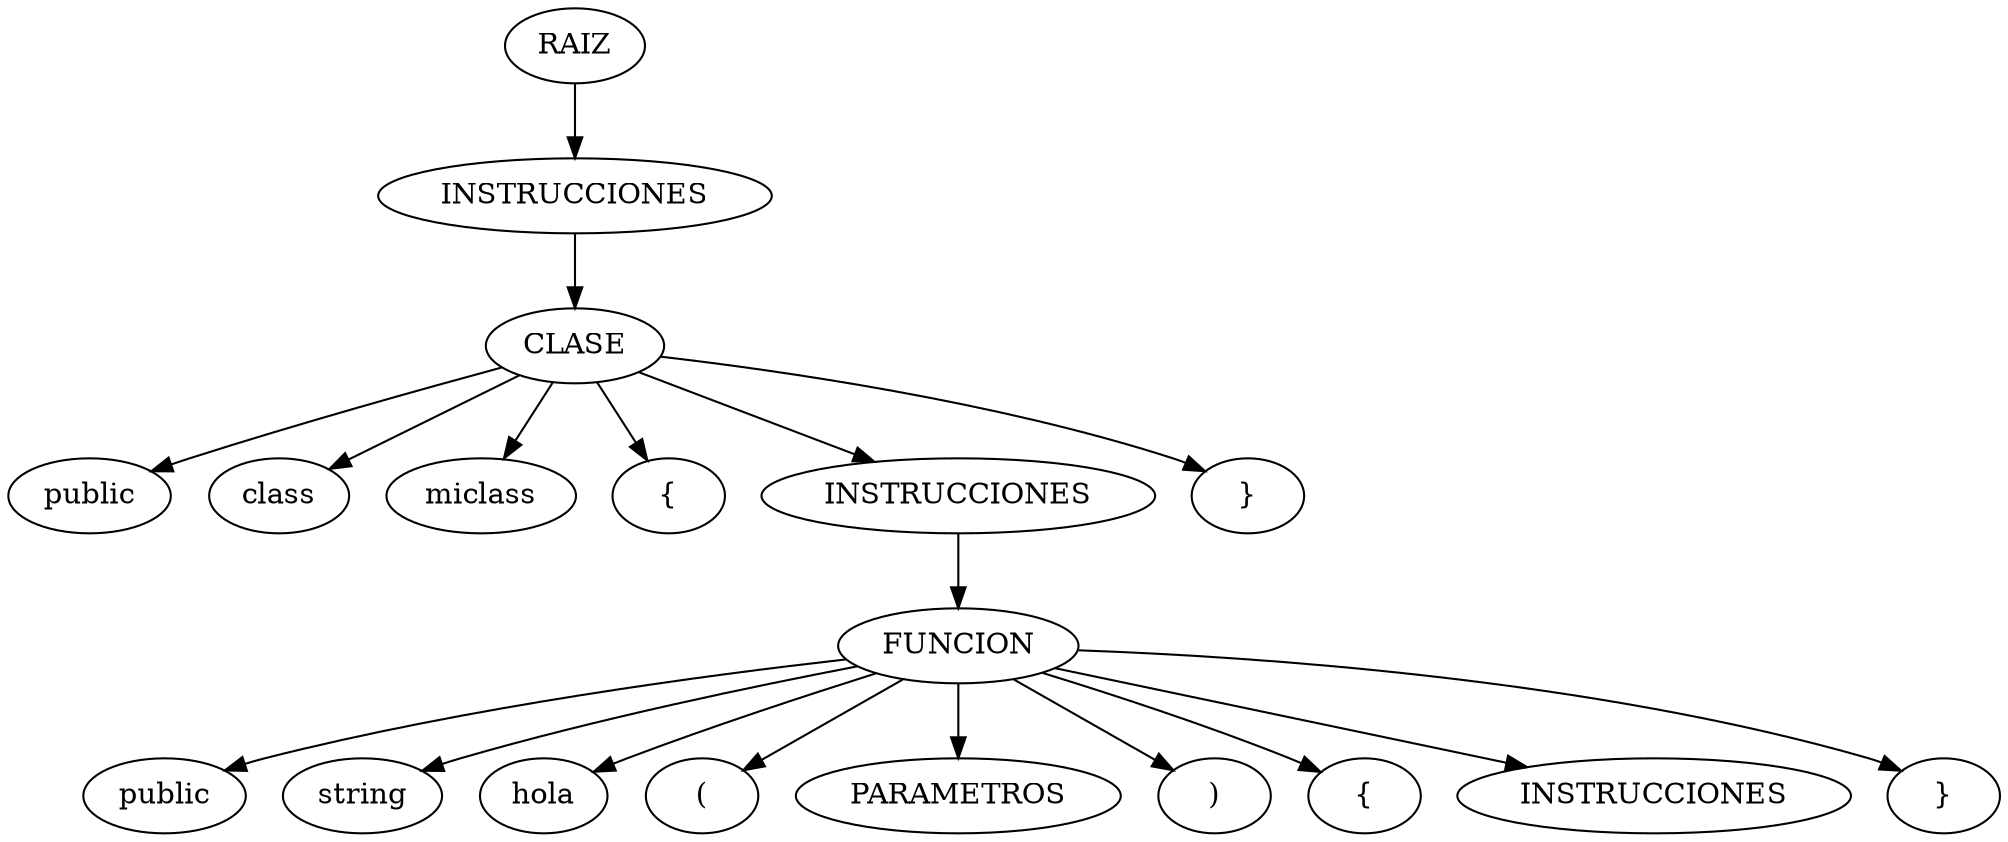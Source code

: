digraph {
n0[label="RAIZ"];
n1[label="INSTRUCCIONES"];
n0->n1;
n2[label="CLASE"];
n1->n2;
n3[label="public"];
n2->n3;
n4[label="class"];
n2->n4;
n5[label="miclass"];
n2->n5;
n6[label="{"];
n2->n6;
n7[label="INSTRUCCIONES"];
n2->n7;
n8[label="FUNCION"];
n7->n8;
n9[label="public"];
n8->n9;
n10[label="string"];
n8->n10;
n11[label="hola"];
n8->n11;
n12[label="("];
n8->n12;
n13[label="PARAMETROS"];
n8->n13;
n14[label=")"];
n8->n14;
n15[label="{"];
n8->n15;
n16[label="INSTRUCCIONES"];
n8->n16;
n17[label="}"];
n8->n17;
n18[label="}"];
n2->n18;
}